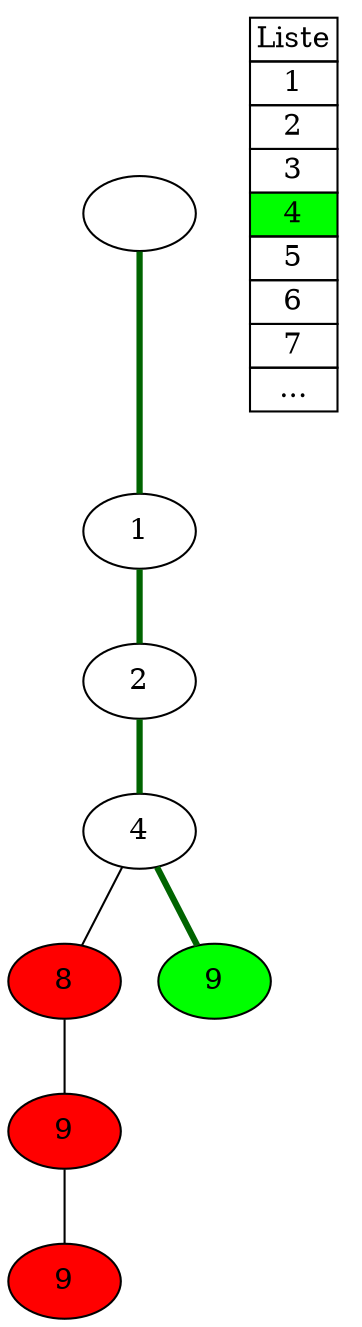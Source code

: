graph {
  root[label=""];

  node1[label="1"];
  node12[label="2"];
  node124[label="4"];
  node1248[label="8",style=filled,fillcolor=red];
  node1249[label="9",style=filled,fillcolor=green];
  node12489[label="9",style=filled,fillcolor=red];
  node124899[label="9",style=filled,fillcolor=red];

  root--node1--node12--node124--node1249[color=darkgreen,penwidth=3.0];

  node124--node1248--node12489--node124899;

  list[shape=plaintext,label=<
     <table border="0" cellborder="1" cellspacing="0">
       <tr><td>Liste</td></tr>
       <tr><td>1</td></tr>
       <tr><td>2</td></tr>
       <tr><td>3</td></tr>
       <tr><td bgcolor="green">4</td></tr>
       <tr><td>5</td></tr>
       <tr><td>6</td></tr>
       <tr><td>7</td></tr>
       <tr><td>...</td></tr>
     </table>>]
}
